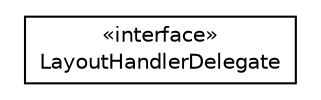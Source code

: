 #!/usr/local/bin/dot
#
# Class diagram 
# Generated by UMLGraph version 5.1 (http://www.umlgraph.org/)
#

digraph G {
	edge [fontname="Helvetica",fontsize=10,labelfontname="Helvetica",labelfontsize=10];
	node [fontname="Helvetica",fontsize=10,shape=plaintext];
	nodesep=0.25;
	ranksep=0.5;
	// org.androidtransfuse.layout.LayoutHandlerDelegate
	c0 [label=<<table title="org.androidtransfuse.layout.LayoutHandlerDelegate" border="0" cellborder="1" cellspacing="0" cellpadding="2" port="p" href="./LayoutHandlerDelegate.html">
		<tr><td><table border="0" cellspacing="0" cellpadding="1">
<tr><td align="center" balign="center"> &#171;interface&#187; </td></tr>
<tr><td align="center" balign="center"> LayoutHandlerDelegate </td></tr>
		</table></td></tr>
		</table>>, fontname="Helvetica", fontcolor="black", fontsize=10.0];
}

